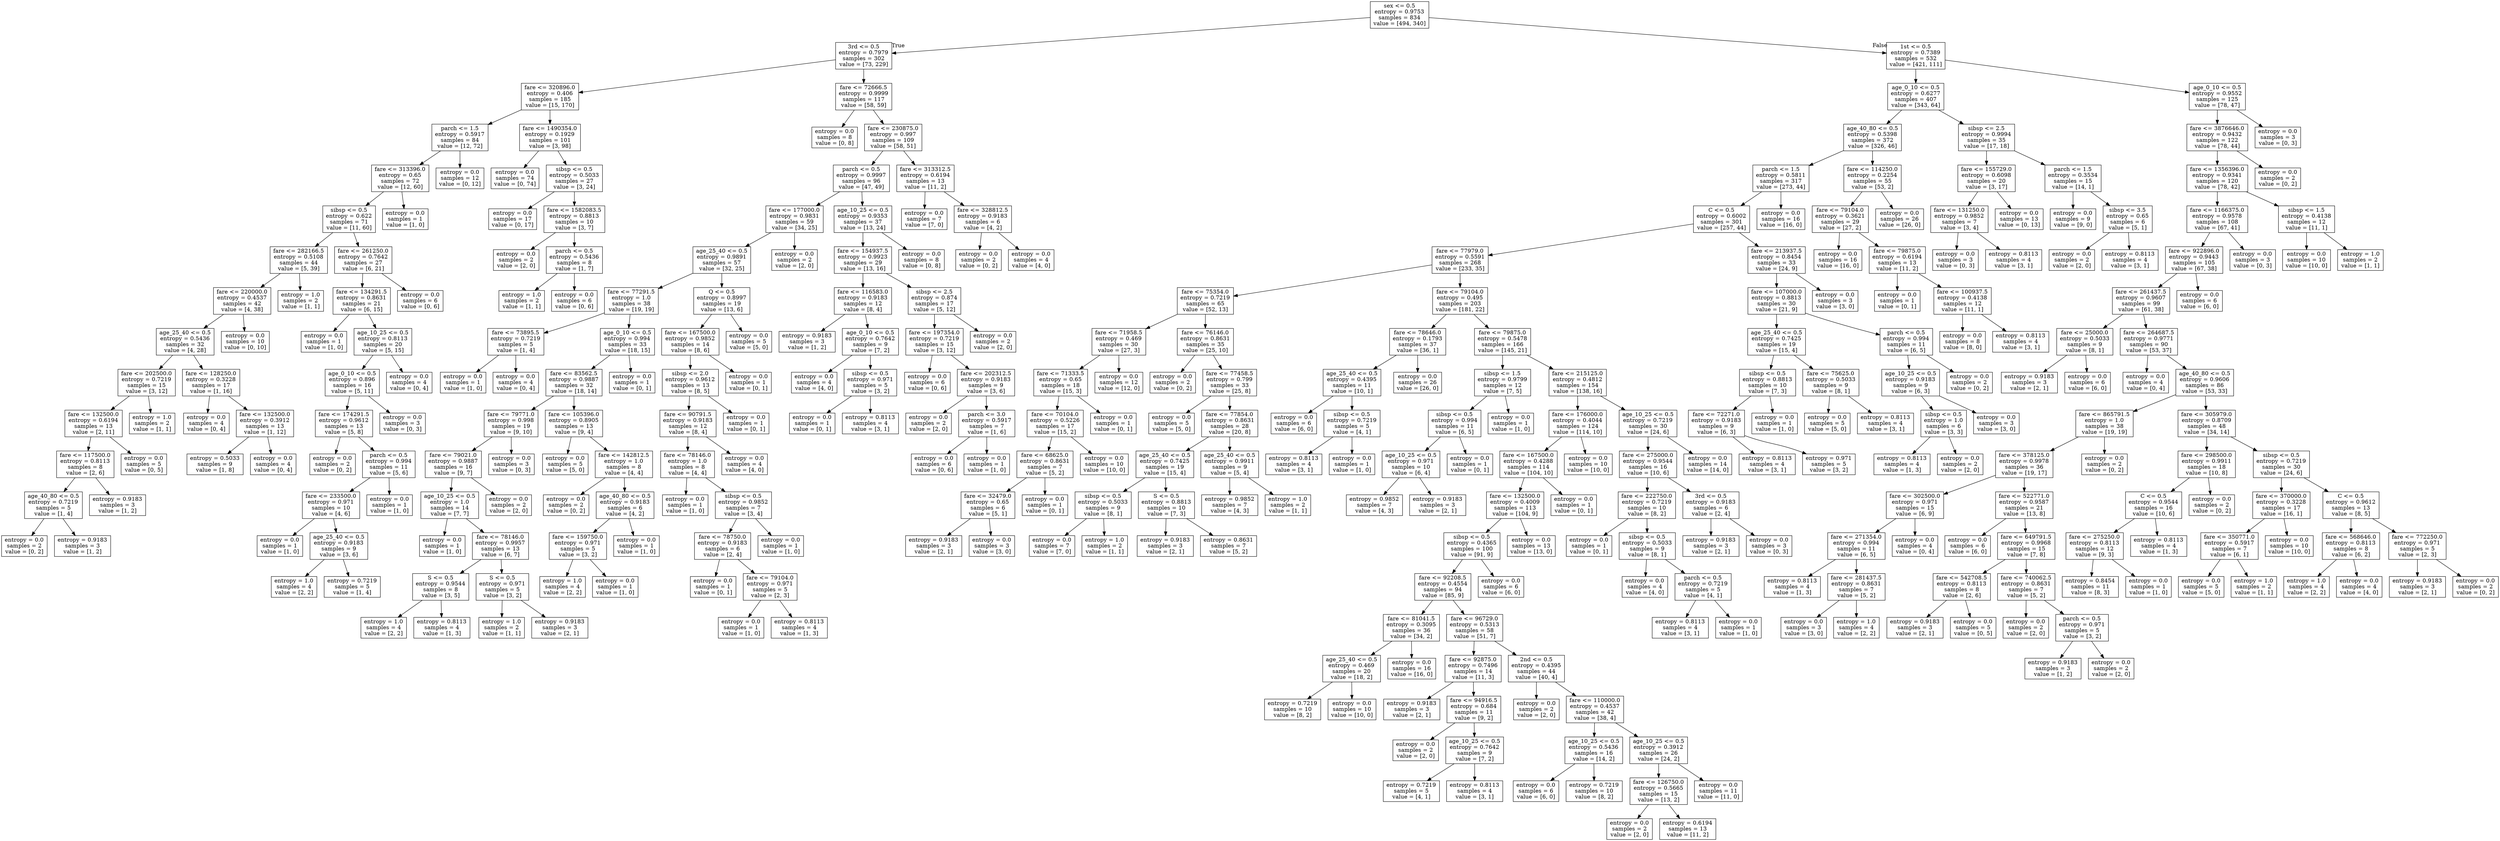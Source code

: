 digraph Tree {
node [shape=box] ;
0 [label="sex <= 0.5\nentropy = 0.9753\nsamples = 834\nvalue = [494, 340]"] ;
1 [label="3rd <= 0.5\nentropy = 0.7979\nsamples = 302\nvalue = [73, 229]"] ;
0 -> 1 [labeldistance=2.5, labelangle=45, headlabel="True"] ;
2 [label="fare <= 320896.0\nentropy = 0.406\nsamples = 185\nvalue = [15, 170]"] ;
1 -> 2 ;
3 [label="parch <= 1.5\nentropy = 0.5917\nsamples = 84\nvalue = [12, 72]"] ;
2 -> 3 ;
4 [label="fare <= 313396.0\nentropy = 0.65\nsamples = 72\nvalue = [12, 60]"] ;
3 -> 4 ;
5 [label="sibsp <= 0.5\nentropy = 0.622\nsamples = 71\nvalue = [11, 60]"] ;
4 -> 5 ;
6 [label="fare <= 282166.5\nentropy = 0.5108\nsamples = 44\nvalue = [5, 39]"] ;
5 -> 6 ;
7 [label="fare <= 220000.0\nentropy = 0.4537\nsamples = 42\nvalue = [4, 38]"] ;
6 -> 7 ;
8 [label="age_25_40 <= 0.5\nentropy = 0.5436\nsamples = 32\nvalue = [4, 28]"] ;
7 -> 8 ;
9 [label="fare <= 202500.0\nentropy = 0.7219\nsamples = 15\nvalue = [3, 12]"] ;
8 -> 9 ;
10 [label="fare <= 132500.0\nentropy = 0.6194\nsamples = 13\nvalue = [2, 11]"] ;
9 -> 10 ;
11 [label="fare <= 117500.0\nentropy = 0.8113\nsamples = 8\nvalue = [2, 6]"] ;
10 -> 11 ;
12 [label="age_40_80 <= 0.5\nentropy = 0.7219\nsamples = 5\nvalue = [1, 4]"] ;
11 -> 12 ;
13 [label="entropy = 0.0\nsamples = 2\nvalue = [0, 2]"] ;
12 -> 13 ;
14 [label="entropy = 0.9183\nsamples = 3\nvalue = [1, 2]"] ;
12 -> 14 ;
15 [label="entropy = 0.9183\nsamples = 3\nvalue = [1, 2]"] ;
11 -> 15 ;
16 [label="entropy = 0.0\nsamples = 5\nvalue = [0, 5]"] ;
10 -> 16 ;
17 [label="entropy = 1.0\nsamples = 2\nvalue = [1, 1]"] ;
9 -> 17 ;
18 [label="fare <= 128250.0\nentropy = 0.3228\nsamples = 17\nvalue = [1, 16]"] ;
8 -> 18 ;
19 [label="entropy = 0.0\nsamples = 4\nvalue = [0, 4]"] ;
18 -> 19 ;
20 [label="fare <= 132500.0\nentropy = 0.3912\nsamples = 13\nvalue = [1, 12]"] ;
18 -> 20 ;
21 [label="entropy = 0.5033\nsamples = 9\nvalue = [1, 8]"] ;
20 -> 21 ;
22 [label="entropy = 0.0\nsamples = 4\nvalue = [0, 4]"] ;
20 -> 22 ;
23 [label="entropy = 0.0\nsamples = 10\nvalue = [0, 10]"] ;
7 -> 23 ;
24 [label="entropy = 1.0\nsamples = 2\nvalue = [1, 1]"] ;
6 -> 24 ;
25 [label="fare <= 261250.0\nentropy = 0.7642\nsamples = 27\nvalue = [6, 21]"] ;
5 -> 25 ;
26 [label="fare <= 134291.5\nentropy = 0.8631\nsamples = 21\nvalue = [6, 15]"] ;
25 -> 26 ;
27 [label="entropy = 0.0\nsamples = 1\nvalue = [1, 0]"] ;
26 -> 27 ;
28 [label="age_10_25 <= 0.5\nentropy = 0.8113\nsamples = 20\nvalue = [5, 15]"] ;
26 -> 28 ;
29 [label="age_0_10 <= 0.5\nentropy = 0.896\nsamples = 16\nvalue = [5, 11]"] ;
28 -> 29 ;
30 [label="fare <= 174291.5\nentropy = 0.9612\nsamples = 13\nvalue = [5, 8]"] ;
29 -> 30 ;
31 [label="entropy = 0.0\nsamples = 2\nvalue = [0, 2]"] ;
30 -> 31 ;
32 [label="parch <= 0.5\nentropy = 0.994\nsamples = 11\nvalue = [5, 6]"] ;
30 -> 32 ;
33 [label="fare <= 233500.0\nentropy = 0.971\nsamples = 10\nvalue = [4, 6]"] ;
32 -> 33 ;
34 [label="entropy = 0.0\nsamples = 1\nvalue = [1, 0]"] ;
33 -> 34 ;
35 [label="age_25_40 <= 0.5\nentropy = 0.9183\nsamples = 9\nvalue = [3, 6]"] ;
33 -> 35 ;
36 [label="entropy = 1.0\nsamples = 4\nvalue = [2, 2]"] ;
35 -> 36 ;
37 [label="entropy = 0.7219\nsamples = 5\nvalue = [1, 4]"] ;
35 -> 37 ;
38 [label="entropy = 0.0\nsamples = 1\nvalue = [1, 0]"] ;
32 -> 38 ;
39 [label="entropy = 0.0\nsamples = 3\nvalue = [0, 3]"] ;
29 -> 39 ;
40 [label="entropy = 0.0\nsamples = 4\nvalue = [0, 4]"] ;
28 -> 40 ;
41 [label="entropy = 0.0\nsamples = 6\nvalue = [0, 6]"] ;
25 -> 41 ;
42 [label="entropy = 0.0\nsamples = 1\nvalue = [1, 0]"] ;
4 -> 42 ;
43 [label="entropy = 0.0\nsamples = 12\nvalue = [0, 12]"] ;
3 -> 43 ;
44 [label="fare <= 1490354.0\nentropy = 0.1929\nsamples = 101\nvalue = [3, 98]"] ;
2 -> 44 ;
45 [label="entropy = 0.0\nsamples = 74\nvalue = [0, 74]"] ;
44 -> 45 ;
46 [label="sibsp <= 0.5\nentropy = 0.5033\nsamples = 27\nvalue = [3, 24]"] ;
44 -> 46 ;
47 [label="entropy = 0.0\nsamples = 17\nvalue = [0, 17]"] ;
46 -> 47 ;
48 [label="fare <= 1582083.5\nentropy = 0.8813\nsamples = 10\nvalue = [3, 7]"] ;
46 -> 48 ;
49 [label="entropy = 0.0\nsamples = 2\nvalue = [2, 0]"] ;
48 -> 49 ;
50 [label="parch <= 0.5\nentropy = 0.5436\nsamples = 8\nvalue = [1, 7]"] ;
48 -> 50 ;
51 [label="entropy = 1.0\nsamples = 2\nvalue = [1, 1]"] ;
50 -> 51 ;
52 [label="entropy = 0.0\nsamples = 6\nvalue = [0, 6]"] ;
50 -> 52 ;
53 [label="fare <= 72666.5\nentropy = 0.9999\nsamples = 117\nvalue = [58, 59]"] ;
1 -> 53 ;
54 [label="entropy = 0.0\nsamples = 8\nvalue = [0, 8]"] ;
53 -> 54 ;
55 [label="fare <= 230875.0\nentropy = 0.997\nsamples = 109\nvalue = [58, 51]"] ;
53 -> 55 ;
56 [label="parch <= 0.5\nentropy = 0.9997\nsamples = 96\nvalue = [47, 49]"] ;
55 -> 56 ;
57 [label="fare <= 177000.0\nentropy = 0.9831\nsamples = 59\nvalue = [34, 25]"] ;
56 -> 57 ;
58 [label="age_25_40 <= 0.5\nentropy = 0.9891\nsamples = 57\nvalue = [32, 25]"] ;
57 -> 58 ;
59 [label="fare <= 77291.5\nentropy = 1.0\nsamples = 38\nvalue = [19, 19]"] ;
58 -> 59 ;
60 [label="fare <= 73895.5\nentropy = 0.7219\nsamples = 5\nvalue = [1, 4]"] ;
59 -> 60 ;
61 [label="entropy = 0.0\nsamples = 1\nvalue = [1, 0]"] ;
60 -> 61 ;
62 [label="entropy = 0.0\nsamples = 4\nvalue = [0, 4]"] ;
60 -> 62 ;
63 [label="age_0_10 <= 0.5\nentropy = 0.994\nsamples = 33\nvalue = [18, 15]"] ;
59 -> 63 ;
64 [label="fare <= 83562.5\nentropy = 0.9887\nsamples = 32\nvalue = [18, 14]"] ;
63 -> 64 ;
65 [label="fare <= 79771.0\nentropy = 0.998\nsamples = 19\nvalue = [9, 10]"] ;
64 -> 65 ;
66 [label="fare <= 79021.0\nentropy = 0.9887\nsamples = 16\nvalue = [9, 7]"] ;
65 -> 66 ;
67 [label="age_10_25 <= 0.5\nentropy = 1.0\nsamples = 14\nvalue = [7, 7]"] ;
66 -> 67 ;
68 [label="entropy = 0.0\nsamples = 1\nvalue = [1, 0]"] ;
67 -> 68 ;
69 [label="fare <= 78146.0\nentropy = 0.9957\nsamples = 13\nvalue = [6, 7]"] ;
67 -> 69 ;
70 [label="S <= 0.5\nentropy = 0.9544\nsamples = 8\nvalue = [3, 5]"] ;
69 -> 70 ;
71 [label="entropy = 1.0\nsamples = 4\nvalue = [2, 2]"] ;
70 -> 71 ;
72 [label="entropy = 0.8113\nsamples = 4\nvalue = [1, 3]"] ;
70 -> 72 ;
73 [label="S <= 0.5\nentropy = 0.971\nsamples = 5\nvalue = [3, 2]"] ;
69 -> 73 ;
74 [label="entropy = 1.0\nsamples = 2\nvalue = [1, 1]"] ;
73 -> 74 ;
75 [label="entropy = 0.9183\nsamples = 3\nvalue = [2, 1]"] ;
73 -> 75 ;
76 [label="entropy = 0.0\nsamples = 2\nvalue = [2, 0]"] ;
66 -> 76 ;
77 [label="entropy = 0.0\nsamples = 3\nvalue = [0, 3]"] ;
65 -> 77 ;
78 [label="fare <= 105396.0\nentropy = 0.8905\nsamples = 13\nvalue = [9, 4]"] ;
64 -> 78 ;
79 [label="entropy = 0.0\nsamples = 5\nvalue = [5, 0]"] ;
78 -> 79 ;
80 [label="fare <= 142812.5\nentropy = 1.0\nsamples = 8\nvalue = [4, 4]"] ;
78 -> 80 ;
81 [label="entropy = 0.0\nsamples = 2\nvalue = [0, 2]"] ;
80 -> 81 ;
82 [label="age_40_80 <= 0.5\nentropy = 0.9183\nsamples = 6\nvalue = [4, 2]"] ;
80 -> 82 ;
83 [label="fare <= 159750.0\nentropy = 0.971\nsamples = 5\nvalue = [3, 2]"] ;
82 -> 83 ;
84 [label="entropy = 1.0\nsamples = 4\nvalue = [2, 2]"] ;
83 -> 84 ;
85 [label="entropy = 0.0\nsamples = 1\nvalue = [1, 0]"] ;
83 -> 85 ;
86 [label="entropy = 0.0\nsamples = 1\nvalue = [1, 0]"] ;
82 -> 86 ;
87 [label="entropy = 0.0\nsamples = 1\nvalue = [0, 1]"] ;
63 -> 87 ;
88 [label="Q <= 0.5\nentropy = 0.8997\nsamples = 19\nvalue = [13, 6]"] ;
58 -> 88 ;
89 [label="fare <= 167500.0\nentropy = 0.9852\nsamples = 14\nvalue = [8, 6]"] ;
88 -> 89 ;
90 [label="sibsp <= 2.0\nentropy = 0.9612\nsamples = 13\nvalue = [8, 5]"] ;
89 -> 90 ;
91 [label="fare <= 90791.5\nentropy = 0.9183\nsamples = 12\nvalue = [8, 4]"] ;
90 -> 91 ;
92 [label="fare <= 78146.0\nentropy = 1.0\nsamples = 8\nvalue = [4, 4]"] ;
91 -> 92 ;
93 [label="entropy = 0.0\nsamples = 1\nvalue = [1, 0]"] ;
92 -> 93 ;
94 [label="sibsp <= 0.5\nentropy = 0.9852\nsamples = 7\nvalue = [3, 4]"] ;
92 -> 94 ;
95 [label="fare <= 78750.0\nentropy = 0.9183\nsamples = 6\nvalue = [2, 4]"] ;
94 -> 95 ;
96 [label="entropy = 0.0\nsamples = 1\nvalue = [0, 1]"] ;
95 -> 96 ;
97 [label="fare <= 79104.0\nentropy = 0.971\nsamples = 5\nvalue = [2, 3]"] ;
95 -> 97 ;
98 [label="entropy = 0.0\nsamples = 1\nvalue = [1, 0]"] ;
97 -> 98 ;
99 [label="entropy = 0.8113\nsamples = 4\nvalue = [1, 3]"] ;
97 -> 99 ;
100 [label="entropy = 0.0\nsamples = 1\nvalue = [1, 0]"] ;
94 -> 100 ;
101 [label="entropy = 0.0\nsamples = 4\nvalue = [4, 0]"] ;
91 -> 101 ;
102 [label="entropy = 0.0\nsamples = 1\nvalue = [0, 1]"] ;
90 -> 102 ;
103 [label="entropy = 0.0\nsamples = 1\nvalue = [0, 1]"] ;
89 -> 103 ;
104 [label="entropy = 0.0\nsamples = 5\nvalue = [5, 0]"] ;
88 -> 104 ;
105 [label="entropy = 0.0\nsamples = 2\nvalue = [2, 0]"] ;
57 -> 105 ;
106 [label="age_10_25 <= 0.5\nentropy = 0.9353\nsamples = 37\nvalue = [13, 24]"] ;
56 -> 106 ;
107 [label="fare <= 154937.5\nentropy = 0.9923\nsamples = 29\nvalue = [13, 16]"] ;
106 -> 107 ;
108 [label="fare <= 116583.0\nentropy = 0.9183\nsamples = 12\nvalue = [8, 4]"] ;
107 -> 108 ;
109 [label="entropy = 0.9183\nsamples = 3\nvalue = [1, 2]"] ;
108 -> 109 ;
110 [label="age_0_10 <= 0.5\nentropy = 0.7642\nsamples = 9\nvalue = [7, 2]"] ;
108 -> 110 ;
111 [label="entropy = 0.0\nsamples = 4\nvalue = [4, 0]"] ;
110 -> 111 ;
112 [label="sibsp <= 0.5\nentropy = 0.971\nsamples = 5\nvalue = [3, 2]"] ;
110 -> 112 ;
113 [label="entropy = 0.0\nsamples = 1\nvalue = [0, 1]"] ;
112 -> 113 ;
114 [label="entropy = 0.8113\nsamples = 4\nvalue = [3, 1]"] ;
112 -> 114 ;
115 [label="sibsp <= 2.5\nentropy = 0.874\nsamples = 17\nvalue = [5, 12]"] ;
107 -> 115 ;
116 [label="fare <= 197354.0\nentropy = 0.7219\nsamples = 15\nvalue = [3, 12]"] ;
115 -> 116 ;
117 [label="entropy = 0.0\nsamples = 6\nvalue = [0, 6]"] ;
116 -> 117 ;
118 [label="fare <= 202312.5\nentropy = 0.9183\nsamples = 9\nvalue = [3, 6]"] ;
116 -> 118 ;
119 [label="entropy = 0.0\nsamples = 2\nvalue = [2, 0]"] ;
118 -> 119 ;
120 [label="parch <= 3.0\nentropy = 0.5917\nsamples = 7\nvalue = [1, 6]"] ;
118 -> 120 ;
121 [label="entropy = 0.0\nsamples = 6\nvalue = [0, 6]"] ;
120 -> 121 ;
122 [label="entropy = 0.0\nsamples = 1\nvalue = [1, 0]"] ;
120 -> 122 ;
123 [label="entropy = 0.0\nsamples = 2\nvalue = [2, 0]"] ;
115 -> 123 ;
124 [label="entropy = 0.0\nsamples = 8\nvalue = [0, 8]"] ;
106 -> 124 ;
125 [label="fare <= 313312.5\nentropy = 0.6194\nsamples = 13\nvalue = [11, 2]"] ;
55 -> 125 ;
126 [label="entropy = 0.0\nsamples = 7\nvalue = [7, 0]"] ;
125 -> 126 ;
127 [label="fare <= 328812.5\nentropy = 0.9183\nsamples = 6\nvalue = [4, 2]"] ;
125 -> 127 ;
128 [label="entropy = 0.0\nsamples = 2\nvalue = [0, 2]"] ;
127 -> 128 ;
129 [label="entropy = 0.0\nsamples = 4\nvalue = [4, 0]"] ;
127 -> 129 ;
130 [label="1st <= 0.5\nentropy = 0.7389\nsamples = 532\nvalue = [421, 111]"] ;
0 -> 130 [labeldistance=2.5, labelangle=-45, headlabel="False"] ;
131 [label="age_0_10 <= 0.5\nentropy = 0.6277\nsamples = 407\nvalue = [343, 64]"] ;
130 -> 131 ;
132 [label="age_40_80 <= 0.5\nentropy = 0.5398\nsamples = 372\nvalue = [326, 46]"] ;
131 -> 132 ;
133 [label="parch <= 1.5\nentropy = 0.5811\nsamples = 317\nvalue = [273, 44]"] ;
132 -> 133 ;
134 [label="C <= 0.5\nentropy = 0.6002\nsamples = 301\nvalue = [257, 44]"] ;
133 -> 134 ;
135 [label="fare <= 77979.0\nentropy = 0.5591\nsamples = 268\nvalue = [233, 35]"] ;
134 -> 135 ;
136 [label="fare <= 75354.0\nentropy = 0.7219\nsamples = 65\nvalue = [52, 13]"] ;
135 -> 136 ;
137 [label="fare <= 71958.5\nentropy = 0.469\nsamples = 30\nvalue = [27, 3]"] ;
136 -> 137 ;
138 [label="fare <= 71333.5\nentropy = 0.65\nsamples = 18\nvalue = [15, 3]"] ;
137 -> 138 ;
139 [label="fare <= 70104.0\nentropy = 0.5226\nsamples = 17\nvalue = [15, 2]"] ;
138 -> 139 ;
140 [label="fare <= 68625.0\nentropy = 0.8631\nsamples = 7\nvalue = [5, 2]"] ;
139 -> 140 ;
141 [label="fare <= 32479.0\nentropy = 0.65\nsamples = 6\nvalue = [5, 1]"] ;
140 -> 141 ;
142 [label="entropy = 0.9183\nsamples = 3\nvalue = [2, 1]"] ;
141 -> 142 ;
143 [label="entropy = 0.0\nsamples = 3\nvalue = [3, 0]"] ;
141 -> 143 ;
144 [label="entropy = 0.0\nsamples = 1\nvalue = [0, 1]"] ;
140 -> 144 ;
145 [label="entropy = 0.0\nsamples = 10\nvalue = [10, 0]"] ;
139 -> 145 ;
146 [label="entropy = 0.0\nsamples = 1\nvalue = [0, 1]"] ;
138 -> 146 ;
147 [label="entropy = 0.0\nsamples = 12\nvalue = [12, 0]"] ;
137 -> 147 ;
148 [label="fare <= 76146.0\nentropy = 0.8631\nsamples = 35\nvalue = [25, 10]"] ;
136 -> 148 ;
149 [label="entropy = 0.0\nsamples = 2\nvalue = [0, 2]"] ;
148 -> 149 ;
150 [label="fare <= 77458.5\nentropy = 0.799\nsamples = 33\nvalue = [25, 8]"] ;
148 -> 150 ;
151 [label="entropy = 0.0\nsamples = 5\nvalue = [5, 0]"] ;
150 -> 151 ;
152 [label="fare <= 77854.0\nentropy = 0.8631\nsamples = 28\nvalue = [20, 8]"] ;
150 -> 152 ;
153 [label="age_25_40 <= 0.5\nentropy = 0.7425\nsamples = 19\nvalue = [15, 4]"] ;
152 -> 153 ;
154 [label="sibsp <= 0.5\nentropy = 0.5033\nsamples = 9\nvalue = [8, 1]"] ;
153 -> 154 ;
155 [label="entropy = 0.0\nsamples = 7\nvalue = [7, 0]"] ;
154 -> 155 ;
156 [label="entropy = 1.0\nsamples = 2\nvalue = [1, 1]"] ;
154 -> 156 ;
157 [label="S <= 0.5\nentropy = 0.8813\nsamples = 10\nvalue = [7, 3]"] ;
153 -> 157 ;
158 [label="entropy = 0.9183\nsamples = 3\nvalue = [2, 1]"] ;
157 -> 158 ;
159 [label="entropy = 0.8631\nsamples = 7\nvalue = [5, 2]"] ;
157 -> 159 ;
160 [label="age_25_40 <= 0.5\nentropy = 0.9911\nsamples = 9\nvalue = [5, 4]"] ;
152 -> 160 ;
161 [label="entropy = 0.9852\nsamples = 7\nvalue = [4, 3]"] ;
160 -> 161 ;
162 [label="entropy = 1.0\nsamples = 2\nvalue = [1, 1]"] ;
160 -> 162 ;
163 [label="fare <= 79104.0\nentropy = 0.495\nsamples = 203\nvalue = [181, 22]"] ;
135 -> 163 ;
164 [label="fare <= 78646.0\nentropy = 0.1793\nsamples = 37\nvalue = [36, 1]"] ;
163 -> 164 ;
165 [label="age_25_40 <= 0.5\nentropy = 0.4395\nsamples = 11\nvalue = [10, 1]"] ;
164 -> 165 ;
166 [label="entropy = 0.0\nsamples = 6\nvalue = [6, 0]"] ;
165 -> 166 ;
167 [label="sibsp <= 0.5\nentropy = 0.7219\nsamples = 5\nvalue = [4, 1]"] ;
165 -> 167 ;
168 [label="entropy = 0.8113\nsamples = 4\nvalue = [3, 1]"] ;
167 -> 168 ;
169 [label="entropy = 0.0\nsamples = 1\nvalue = [1, 0]"] ;
167 -> 169 ;
170 [label="entropy = 0.0\nsamples = 26\nvalue = [26, 0]"] ;
164 -> 170 ;
171 [label="fare <= 79875.0\nentropy = 0.5478\nsamples = 166\nvalue = [145, 21]"] ;
163 -> 171 ;
172 [label="sibsp <= 1.5\nentropy = 0.9799\nsamples = 12\nvalue = [7, 5]"] ;
171 -> 172 ;
173 [label="sibsp <= 0.5\nentropy = 0.994\nsamples = 11\nvalue = [6, 5]"] ;
172 -> 173 ;
174 [label="age_10_25 <= 0.5\nentropy = 0.971\nsamples = 10\nvalue = [6, 4]"] ;
173 -> 174 ;
175 [label="entropy = 0.9852\nsamples = 7\nvalue = [4, 3]"] ;
174 -> 175 ;
176 [label="entropy = 0.9183\nsamples = 3\nvalue = [2, 1]"] ;
174 -> 176 ;
177 [label="entropy = 0.0\nsamples = 1\nvalue = [0, 1]"] ;
173 -> 177 ;
178 [label="entropy = 0.0\nsamples = 1\nvalue = [1, 0]"] ;
172 -> 178 ;
179 [label="fare <= 215125.0\nentropy = 0.4812\nsamples = 154\nvalue = [138, 16]"] ;
171 -> 179 ;
180 [label="fare <= 176000.0\nentropy = 0.4044\nsamples = 124\nvalue = [114, 10]"] ;
179 -> 180 ;
181 [label="fare <= 167500.0\nentropy = 0.4288\nsamples = 114\nvalue = [104, 10]"] ;
180 -> 181 ;
182 [label="fare <= 132500.0\nentropy = 0.4009\nsamples = 113\nvalue = [104, 9]"] ;
181 -> 182 ;
183 [label="sibsp <= 0.5\nentropy = 0.4365\nsamples = 100\nvalue = [91, 9]"] ;
182 -> 183 ;
184 [label="fare <= 92208.5\nentropy = 0.4554\nsamples = 94\nvalue = [85, 9]"] ;
183 -> 184 ;
185 [label="fare <= 81041.5\nentropy = 0.3095\nsamples = 36\nvalue = [34, 2]"] ;
184 -> 185 ;
186 [label="age_25_40 <= 0.5\nentropy = 0.469\nsamples = 20\nvalue = [18, 2]"] ;
185 -> 186 ;
187 [label="entropy = 0.7219\nsamples = 10\nvalue = [8, 2]"] ;
186 -> 187 ;
188 [label="entropy = 0.0\nsamples = 10\nvalue = [10, 0]"] ;
186 -> 188 ;
189 [label="entropy = 0.0\nsamples = 16\nvalue = [16, 0]"] ;
185 -> 189 ;
190 [label="fare <= 96729.0\nentropy = 0.5313\nsamples = 58\nvalue = [51, 7]"] ;
184 -> 190 ;
191 [label="fare <= 92875.0\nentropy = 0.7496\nsamples = 14\nvalue = [11, 3]"] ;
190 -> 191 ;
192 [label="entropy = 0.9183\nsamples = 3\nvalue = [2, 1]"] ;
191 -> 192 ;
193 [label="fare <= 94916.5\nentropy = 0.684\nsamples = 11\nvalue = [9, 2]"] ;
191 -> 193 ;
194 [label="entropy = 0.0\nsamples = 2\nvalue = [2, 0]"] ;
193 -> 194 ;
195 [label="age_10_25 <= 0.5\nentropy = 0.7642\nsamples = 9\nvalue = [7, 2]"] ;
193 -> 195 ;
196 [label="entropy = 0.7219\nsamples = 5\nvalue = [4, 1]"] ;
195 -> 196 ;
197 [label="entropy = 0.8113\nsamples = 4\nvalue = [3, 1]"] ;
195 -> 197 ;
198 [label="2nd <= 0.5\nentropy = 0.4395\nsamples = 44\nvalue = [40, 4]"] ;
190 -> 198 ;
199 [label="entropy = 0.0\nsamples = 2\nvalue = [2, 0]"] ;
198 -> 199 ;
200 [label="fare <= 110000.0\nentropy = 0.4537\nsamples = 42\nvalue = [38, 4]"] ;
198 -> 200 ;
201 [label="age_10_25 <= 0.5\nentropy = 0.5436\nsamples = 16\nvalue = [14, 2]"] ;
200 -> 201 ;
202 [label="entropy = 0.0\nsamples = 6\nvalue = [6, 0]"] ;
201 -> 202 ;
203 [label="entropy = 0.7219\nsamples = 10\nvalue = [8, 2]"] ;
201 -> 203 ;
204 [label="age_10_25 <= 0.5\nentropy = 0.3912\nsamples = 26\nvalue = [24, 2]"] ;
200 -> 204 ;
205 [label="fare <= 126750.0\nentropy = 0.5665\nsamples = 15\nvalue = [13, 2]"] ;
204 -> 205 ;
206 [label="entropy = 0.0\nsamples = 2\nvalue = [2, 0]"] ;
205 -> 206 ;
207 [label="entropy = 0.6194\nsamples = 13\nvalue = [11, 2]"] ;
205 -> 207 ;
208 [label="entropy = 0.0\nsamples = 11\nvalue = [11, 0]"] ;
204 -> 208 ;
209 [label="entropy = 0.0\nsamples = 6\nvalue = [6, 0]"] ;
183 -> 209 ;
210 [label="entropy = 0.0\nsamples = 13\nvalue = [13, 0]"] ;
182 -> 210 ;
211 [label="entropy = 0.0\nsamples = 1\nvalue = [0, 1]"] ;
181 -> 211 ;
212 [label="entropy = 0.0\nsamples = 10\nvalue = [10, 0]"] ;
180 -> 212 ;
213 [label="age_10_25 <= 0.5\nentropy = 0.7219\nsamples = 30\nvalue = [24, 6]"] ;
179 -> 213 ;
214 [label="fare <= 275000.0\nentropy = 0.9544\nsamples = 16\nvalue = [10, 6]"] ;
213 -> 214 ;
215 [label="fare <= 222750.0\nentropy = 0.7219\nsamples = 10\nvalue = [8, 2]"] ;
214 -> 215 ;
216 [label="entropy = 0.0\nsamples = 1\nvalue = [0, 1]"] ;
215 -> 216 ;
217 [label="sibsp <= 0.5\nentropy = 0.5033\nsamples = 9\nvalue = [8, 1]"] ;
215 -> 217 ;
218 [label="entropy = 0.0\nsamples = 4\nvalue = [4, 0]"] ;
217 -> 218 ;
219 [label="parch <= 0.5\nentropy = 0.7219\nsamples = 5\nvalue = [4, 1]"] ;
217 -> 219 ;
220 [label="entropy = 0.8113\nsamples = 4\nvalue = [3, 1]"] ;
219 -> 220 ;
221 [label="entropy = 0.0\nsamples = 1\nvalue = [1, 0]"] ;
219 -> 221 ;
222 [label="3rd <= 0.5\nentropy = 0.9183\nsamples = 6\nvalue = [2, 4]"] ;
214 -> 222 ;
223 [label="entropy = 0.9183\nsamples = 3\nvalue = [2, 1]"] ;
222 -> 223 ;
224 [label="entropy = 0.0\nsamples = 3\nvalue = [0, 3]"] ;
222 -> 224 ;
225 [label="entropy = 0.0\nsamples = 14\nvalue = [14, 0]"] ;
213 -> 225 ;
226 [label="fare <= 213937.5\nentropy = 0.8454\nsamples = 33\nvalue = [24, 9]"] ;
134 -> 226 ;
227 [label="fare <= 107000.0\nentropy = 0.8813\nsamples = 30\nvalue = [21, 9]"] ;
226 -> 227 ;
228 [label="age_25_40 <= 0.5\nentropy = 0.7425\nsamples = 19\nvalue = [15, 4]"] ;
227 -> 228 ;
229 [label="sibsp <= 0.5\nentropy = 0.8813\nsamples = 10\nvalue = [7, 3]"] ;
228 -> 229 ;
230 [label="fare <= 72271.0\nentropy = 0.9183\nsamples = 9\nvalue = [6, 3]"] ;
229 -> 230 ;
231 [label="entropy = 0.8113\nsamples = 4\nvalue = [3, 1]"] ;
230 -> 231 ;
232 [label="entropy = 0.971\nsamples = 5\nvalue = [3, 2]"] ;
230 -> 232 ;
233 [label="entropy = 0.0\nsamples = 1\nvalue = [1, 0]"] ;
229 -> 233 ;
234 [label="fare <= 75625.0\nentropy = 0.5033\nsamples = 9\nvalue = [8, 1]"] ;
228 -> 234 ;
235 [label="entropy = 0.0\nsamples = 5\nvalue = [5, 0]"] ;
234 -> 235 ;
236 [label="entropy = 0.8113\nsamples = 4\nvalue = [3, 1]"] ;
234 -> 236 ;
237 [label="parch <= 0.5\nentropy = 0.994\nsamples = 11\nvalue = [6, 5]"] ;
227 -> 237 ;
238 [label="age_10_25 <= 0.5\nentropy = 0.9183\nsamples = 9\nvalue = [6, 3]"] ;
237 -> 238 ;
239 [label="sibsp <= 0.5\nentropy = 1.0\nsamples = 6\nvalue = [3, 3]"] ;
238 -> 239 ;
240 [label="entropy = 0.8113\nsamples = 4\nvalue = [1, 3]"] ;
239 -> 240 ;
241 [label="entropy = 0.0\nsamples = 2\nvalue = [2, 0]"] ;
239 -> 241 ;
242 [label="entropy = 0.0\nsamples = 3\nvalue = [3, 0]"] ;
238 -> 242 ;
243 [label="entropy = 0.0\nsamples = 2\nvalue = [0, 2]"] ;
237 -> 243 ;
244 [label="entropy = 0.0\nsamples = 3\nvalue = [3, 0]"] ;
226 -> 244 ;
245 [label="entropy = 0.0\nsamples = 16\nvalue = [16, 0]"] ;
133 -> 245 ;
246 [label="fare <= 114250.0\nentropy = 0.2254\nsamples = 55\nvalue = [53, 2]"] ;
132 -> 246 ;
247 [label="fare <= 79104.0\nentropy = 0.3621\nsamples = 29\nvalue = [27, 2]"] ;
246 -> 247 ;
248 [label="entropy = 0.0\nsamples = 16\nvalue = [16, 0]"] ;
247 -> 248 ;
249 [label="fare <= 79875.0\nentropy = 0.6194\nsamples = 13\nvalue = [11, 2]"] ;
247 -> 249 ;
250 [label="entropy = 0.0\nsamples = 1\nvalue = [0, 1]"] ;
249 -> 250 ;
251 [label="fare <= 100937.5\nentropy = 0.4138\nsamples = 12\nvalue = [11, 1]"] ;
249 -> 251 ;
252 [label="entropy = 0.0\nsamples = 8\nvalue = [8, 0]"] ;
251 -> 252 ;
253 [label="entropy = 0.8113\nsamples = 4\nvalue = [3, 1]"] ;
251 -> 253 ;
254 [label="entropy = 0.0\nsamples = 26\nvalue = [26, 0]"] ;
246 -> 254 ;
255 [label="sibsp <= 2.5\nentropy = 0.9994\nsamples = 35\nvalue = [17, 18]"] ;
131 -> 255 ;
256 [label="fare <= 155729.0\nentropy = 0.6098\nsamples = 20\nvalue = [3, 17]"] ;
255 -> 256 ;
257 [label="fare <= 131250.0\nentropy = 0.9852\nsamples = 7\nvalue = [3, 4]"] ;
256 -> 257 ;
258 [label="entropy = 0.0\nsamples = 3\nvalue = [0, 3]"] ;
257 -> 258 ;
259 [label="entropy = 0.8113\nsamples = 4\nvalue = [3, 1]"] ;
257 -> 259 ;
260 [label="entropy = 0.0\nsamples = 13\nvalue = [0, 13]"] ;
256 -> 260 ;
261 [label="parch <= 1.5\nentropy = 0.3534\nsamples = 15\nvalue = [14, 1]"] ;
255 -> 261 ;
262 [label="entropy = 0.0\nsamples = 9\nvalue = [9, 0]"] ;
261 -> 262 ;
263 [label="sibsp <= 3.5\nentropy = 0.65\nsamples = 6\nvalue = [5, 1]"] ;
261 -> 263 ;
264 [label="entropy = 0.0\nsamples = 2\nvalue = [2, 0]"] ;
263 -> 264 ;
265 [label="entropy = 0.8113\nsamples = 4\nvalue = [3, 1]"] ;
263 -> 265 ;
266 [label="age_0_10 <= 0.5\nentropy = 0.9552\nsamples = 125\nvalue = [78, 47]"] ;
130 -> 266 ;
267 [label="fare <= 3876646.0\nentropy = 0.9432\nsamples = 122\nvalue = [78, 44]"] ;
266 -> 267 ;
268 [label="fare <= 1356396.0\nentropy = 0.9341\nsamples = 120\nvalue = [78, 42]"] ;
267 -> 268 ;
269 [label="fare <= 1166375.0\nentropy = 0.9578\nsamples = 108\nvalue = [67, 41]"] ;
268 -> 269 ;
270 [label="fare <= 922896.0\nentropy = 0.9443\nsamples = 105\nvalue = [67, 38]"] ;
269 -> 270 ;
271 [label="fare <= 261437.5\nentropy = 0.9607\nsamples = 99\nvalue = [61, 38]"] ;
270 -> 271 ;
272 [label="fare <= 25000.0\nentropy = 0.5033\nsamples = 9\nvalue = [8, 1]"] ;
271 -> 272 ;
273 [label="entropy = 0.9183\nsamples = 3\nvalue = [2, 1]"] ;
272 -> 273 ;
274 [label="entropy = 0.0\nsamples = 6\nvalue = [6, 0]"] ;
272 -> 274 ;
275 [label="fare <= 264687.5\nentropy = 0.9771\nsamples = 90\nvalue = [53, 37]"] ;
271 -> 275 ;
276 [label="entropy = 0.0\nsamples = 4\nvalue = [0, 4]"] ;
275 -> 276 ;
277 [label="age_40_80 <= 0.5\nentropy = 0.9606\nsamples = 86\nvalue = [53, 33]"] ;
275 -> 277 ;
278 [label="fare <= 865791.5\nentropy = 1.0\nsamples = 38\nvalue = [19, 19]"] ;
277 -> 278 ;
279 [label="fare <= 378125.0\nentropy = 0.9978\nsamples = 36\nvalue = [19, 17]"] ;
278 -> 279 ;
280 [label="fare <= 302500.0\nentropy = 0.971\nsamples = 15\nvalue = [6, 9]"] ;
279 -> 280 ;
281 [label="fare <= 271354.0\nentropy = 0.994\nsamples = 11\nvalue = [6, 5]"] ;
280 -> 281 ;
282 [label="entropy = 0.8113\nsamples = 4\nvalue = [1, 3]"] ;
281 -> 282 ;
283 [label="fare <= 281437.5\nentropy = 0.8631\nsamples = 7\nvalue = [5, 2]"] ;
281 -> 283 ;
284 [label="entropy = 0.0\nsamples = 3\nvalue = [3, 0]"] ;
283 -> 284 ;
285 [label="entropy = 1.0\nsamples = 4\nvalue = [2, 2]"] ;
283 -> 285 ;
286 [label="entropy = 0.0\nsamples = 4\nvalue = [0, 4]"] ;
280 -> 286 ;
287 [label="fare <= 522771.0\nentropy = 0.9587\nsamples = 21\nvalue = [13, 8]"] ;
279 -> 287 ;
288 [label="entropy = 0.0\nsamples = 6\nvalue = [6, 0]"] ;
287 -> 288 ;
289 [label="fare <= 649791.5\nentropy = 0.9968\nsamples = 15\nvalue = [7, 8]"] ;
287 -> 289 ;
290 [label="fare <= 542708.5\nentropy = 0.8113\nsamples = 8\nvalue = [2, 6]"] ;
289 -> 290 ;
291 [label="entropy = 0.9183\nsamples = 3\nvalue = [2, 1]"] ;
290 -> 291 ;
292 [label="entropy = 0.0\nsamples = 5\nvalue = [0, 5]"] ;
290 -> 292 ;
293 [label="fare <= 740062.5\nentropy = 0.8631\nsamples = 7\nvalue = [5, 2]"] ;
289 -> 293 ;
294 [label="entropy = 0.0\nsamples = 2\nvalue = [2, 0]"] ;
293 -> 294 ;
295 [label="parch <= 0.5\nentropy = 0.971\nsamples = 5\nvalue = [3, 2]"] ;
293 -> 295 ;
296 [label="entropy = 0.9183\nsamples = 3\nvalue = [1, 2]"] ;
295 -> 296 ;
297 [label="entropy = 0.0\nsamples = 2\nvalue = [2, 0]"] ;
295 -> 297 ;
298 [label="entropy = 0.0\nsamples = 2\nvalue = [0, 2]"] ;
278 -> 298 ;
299 [label="fare <= 305979.0\nentropy = 0.8709\nsamples = 48\nvalue = [34, 14]"] ;
277 -> 299 ;
300 [label="fare <= 298500.0\nentropy = 0.9911\nsamples = 18\nvalue = [10, 8]"] ;
299 -> 300 ;
301 [label="C <= 0.5\nentropy = 0.9544\nsamples = 16\nvalue = [10, 6]"] ;
300 -> 301 ;
302 [label="fare <= 275250.0\nentropy = 0.8113\nsamples = 12\nvalue = [9, 3]"] ;
301 -> 302 ;
303 [label="entropy = 0.8454\nsamples = 11\nvalue = [8, 3]"] ;
302 -> 303 ;
304 [label="entropy = 0.0\nsamples = 1\nvalue = [1, 0]"] ;
302 -> 304 ;
305 [label="entropy = 0.8113\nsamples = 4\nvalue = [1, 3]"] ;
301 -> 305 ;
306 [label="entropy = 0.0\nsamples = 2\nvalue = [0, 2]"] ;
300 -> 306 ;
307 [label="sibsp <= 0.5\nentropy = 0.7219\nsamples = 30\nvalue = [24, 6]"] ;
299 -> 307 ;
308 [label="fare <= 370000.0\nentropy = 0.3228\nsamples = 17\nvalue = [16, 1]"] ;
307 -> 308 ;
309 [label="fare <= 350771.0\nentropy = 0.5917\nsamples = 7\nvalue = [6, 1]"] ;
308 -> 309 ;
310 [label="entropy = 0.0\nsamples = 5\nvalue = [5, 0]"] ;
309 -> 310 ;
311 [label="entropy = 1.0\nsamples = 2\nvalue = [1, 1]"] ;
309 -> 311 ;
312 [label="entropy = 0.0\nsamples = 10\nvalue = [10, 0]"] ;
308 -> 312 ;
313 [label="C <= 0.5\nentropy = 0.9612\nsamples = 13\nvalue = [8, 5]"] ;
307 -> 313 ;
314 [label="fare <= 568646.0\nentropy = 0.8113\nsamples = 8\nvalue = [6, 2]"] ;
313 -> 314 ;
315 [label="entropy = 1.0\nsamples = 4\nvalue = [2, 2]"] ;
314 -> 315 ;
316 [label="entropy = 0.0\nsamples = 4\nvalue = [4, 0]"] ;
314 -> 316 ;
317 [label="fare <= 772250.0\nentropy = 0.971\nsamples = 5\nvalue = [2, 3]"] ;
313 -> 317 ;
318 [label="entropy = 0.9183\nsamples = 3\nvalue = [2, 1]"] ;
317 -> 318 ;
319 [label="entropy = 0.0\nsamples = 2\nvalue = [0, 2]"] ;
317 -> 319 ;
320 [label="entropy = 0.0\nsamples = 6\nvalue = [6, 0]"] ;
270 -> 320 ;
321 [label="entropy = 0.0\nsamples = 3\nvalue = [0, 3]"] ;
269 -> 321 ;
322 [label="sibsp <= 1.5\nentropy = 0.4138\nsamples = 12\nvalue = [11, 1]"] ;
268 -> 322 ;
323 [label="entropy = 0.0\nsamples = 10\nvalue = [10, 0]"] ;
322 -> 323 ;
324 [label="entropy = 1.0\nsamples = 2\nvalue = [1, 1]"] ;
322 -> 324 ;
325 [label="entropy = 0.0\nsamples = 2\nvalue = [0, 2]"] ;
267 -> 325 ;
326 [label="entropy = 0.0\nsamples = 3\nvalue = [0, 3]"] ;
266 -> 326 ;
}